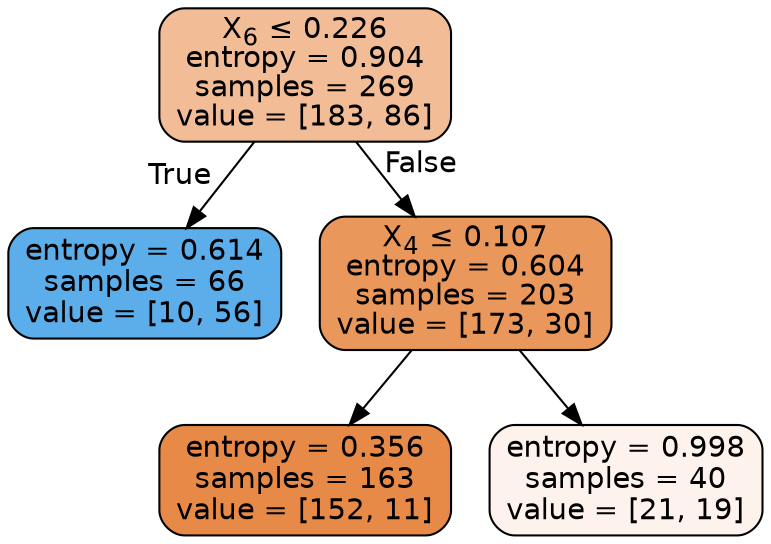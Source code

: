 digraph Tree {
node [shape=box, style="filled, rounded", color="black", fontname=helvetica] ;
edge [fontname=helvetica] ;
0 [label=<X<SUB>6</SUB> &le; 0.226<br/>entropy = 0.904<br/>samples = 269<br/>value = [183, 86]>, fillcolor="#f1bc96"] ;
1 [label=<entropy = 0.614<br/>samples = 66<br/>value = [10, 56]>, fillcolor="#5caeea"] ;
0 -> 1 [labeldistance=2.5, labelangle=45, headlabel="True"] ;
2 [label=<X<SUB>4</SUB> &le; 0.107<br/>entropy = 0.604<br/>samples = 203<br/>value = [173, 30]>, fillcolor="#ea975b"] ;
0 -> 2 [labeldistance=2.5, labelangle=-45, headlabel="False"] ;
3 [label=<entropy = 0.356<br/>samples = 163<br/>value = [152, 11]>, fillcolor="#e78a47"] ;
2 -> 3 ;
4 [label=<entropy = 0.998<br/>samples = 40<br/>value = [21, 19]>, fillcolor="#fdf3ec"] ;
2 -> 4 ;
}